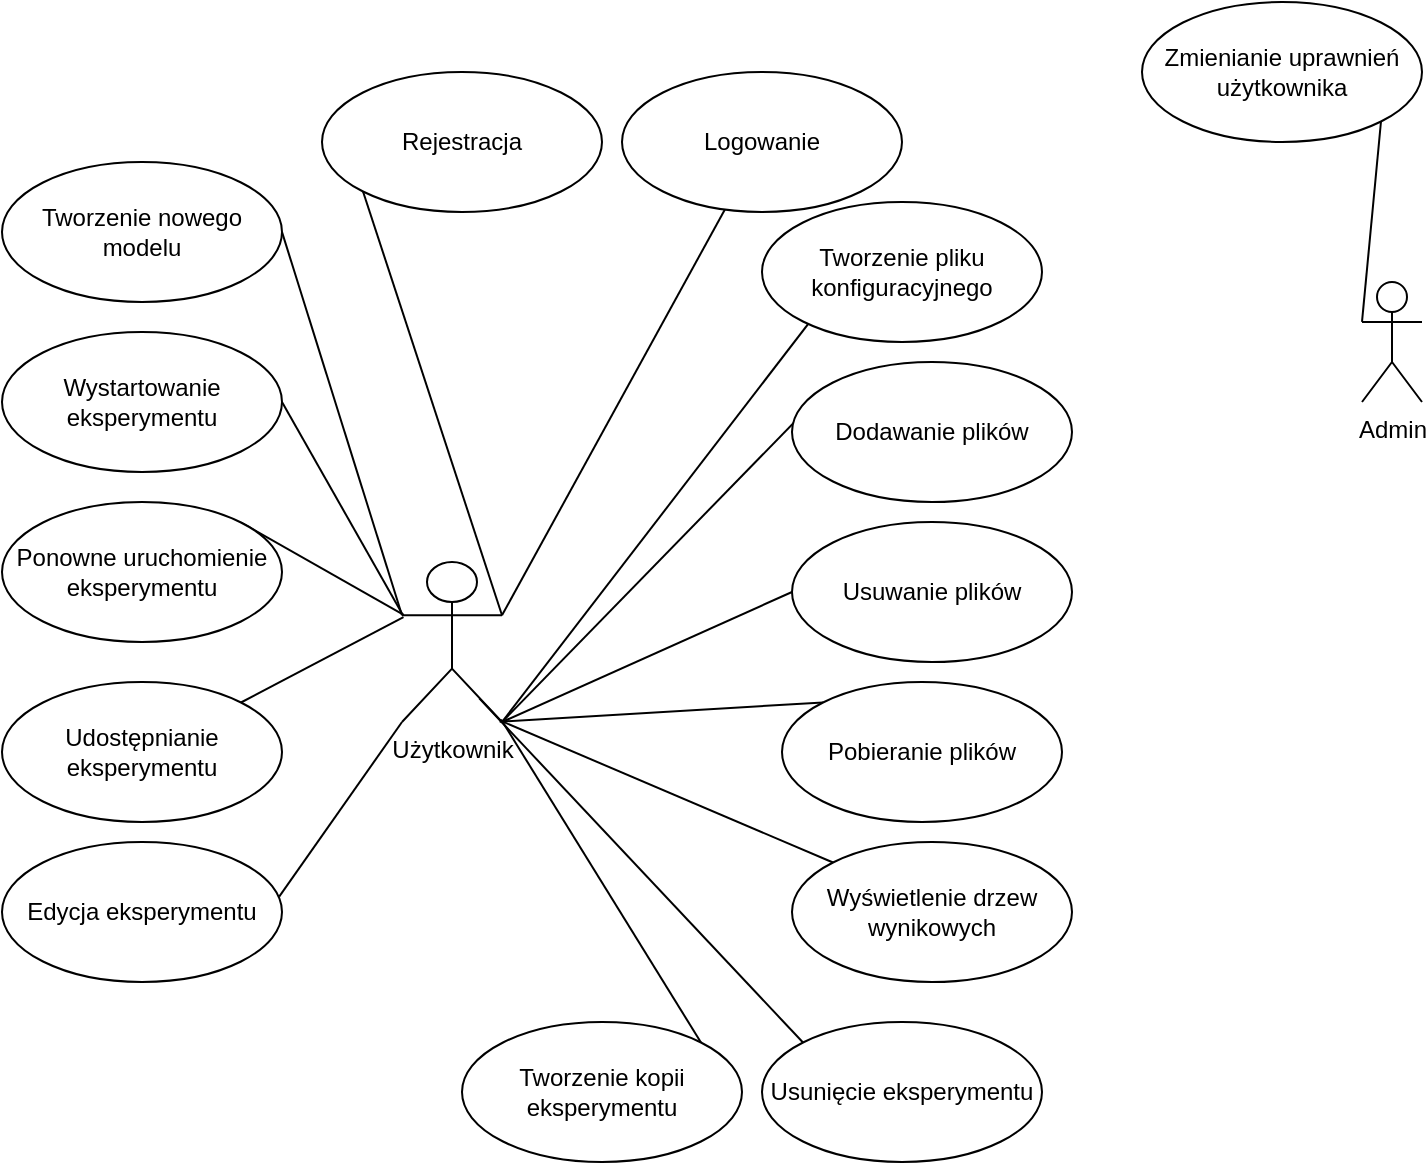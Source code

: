<mxfile version="12.1.7" pages="1"><diagram id="AGod7iX-bJDa9_7eWOhJ" name="Page-1"><mxGraphModel dx="1408" dy="793" grid="1" gridSize="10" guides="1" tooltips="1" connect="1" arrows="1" fold="1" page="1" pageScale="1" pageWidth="850" pageHeight="1100" math="0" shadow="0"><root><mxCell id="0"/><mxCell id="1" parent="0"/><mxCell id="MncmobKZ2XmN_W7pRwLu-1" value="&lt;div&gt;Admin&lt;/div&gt;" style="shape=umlActor;verticalLabelPosition=bottom;labelBackgroundColor=#ffffff;verticalAlign=top;html=1;" vertex="1" parent="1"><mxGeometry x="710" y="140" width="30" height="60" as="geometry"/></mxCell><mxCell id="MncmobKZ2XmN_W7pRwLu-4" value="&lt;div&gt;Użytkownik&lt;/div&gt;&lt;div&gt;&lt;br&gt;&lt;/div&gt;" style="shape=umlActor;verticalLabelPosition=bottom;labelBackgroundColor=#ffffff;verticalAlign=top;html=1;" vertex="1" parent="1"><mxGeometry x="230" y="280" width="50" height="80" as="geometry"/></mxCell><mxCell id="MncmobKZ2XmN_W7pRwLu-29" style="edgeStyle=none;rounded=0;orthogonalLoop=1;jettySize=auto;html=1;exitX=0;exitY=1;exitDx=0;exitDy=0;endArrow=none;endFill=0;entryX=1;entryY=0.333;entryDx=0;entryDy=0;entryPerimeter=0;" edge="1" parent="1" source="MncmobKZ2XmN_W7pRwLu-7" target="MncmobKZ2XmN_W7pRwLu-4"><mxGeometry relative="1" as="geometry"><mxPoint x="180" y="240" as="targetPoint"/></mxGeometry></mxCell><mxCell id="MncmobKZ2XmN_W7pRwLu-7" value="&lt;div&gt;Rejestracja&lt;/div&gt;" style="ellipse;whiteSpace=wrap;html=1;" vertex="1" parent="1"><mxGeometry x="190" y="35" width="140" height="70" as="geometry"/></mxCell><mxCell id="MncmobKZ2XmN_W7pRwLu-26" style="edgeStyle=none;rounded=0;orthogonalLoop=1;jettySize=auto;html=1;entryX=1;entryY=0.333;entryDx=0;entryDy=0;entryPerimeter=0;endArrow=none;endFill=0;" edge="1" parent="1" source="MncmobKZ2XmN_W7pRwLu-8" target="MncmobKZ2XmN_W7pRwLu-4"><mxGeometry relative="1" as="geometry"><mxPoint x="220" y="220" as="targetPoint"/></mxGeometry></mxCell><mxCell id="MncmobKZ2XmN_W7pRwLu-8" value="&lt;div&gt;Logowanie&lt;br&gt;&lt;/div&gt;" style="ellipse;whiteSpace=wrap;html=1;" vertex="1" parent="1"><mxGeometry x="340" y="35" width="140" height="70" as="geometry"/></mxCell><mxCell id="MncmobKZ2XmN_W7pRwLu-30" style="edgeStyle=none;rounded=0;orthogonalLoop=1;jettySize=auto;html=1;exitX=1;exitY=1;exitDx=0;exitDy=0;entryX=0;entryY=0.333;entryDx=0;entryDy=0;entryPerimeter=0;endArrow=none;endFill=0;" edge="1" parent="1" source="MncmobKZ2XmN_W7pRwLu-9" target="MncmobKZ2XmN_W7pRwLu-1"><mxGeometry relative="1" as="geometry"/></mxCell><mxCell id="MncmobKZ2XmN_W7pRwLu-9" value="&lt;div&gt;Zmienianie uprawnień użytkownika&lt;/div&gt;" style="ellipse;whiteSpace=wrap;html=1;" vertex="1" parent="1"><mxGeometry x="600" width="140" height="70" as="geometry"/></mxCell><mxCell id="MncmobKZ2XmN_W7pRwLu-28" style="edgeStyle=none;rounded=0;orthogonalLoop=1;jettySize=auto;html=1;exitX=0;exitY=0;exitDx=0;exitDy=0;endArrow=none;endFill=0;entryX=1;entryY=1;entryDx=0;entryDy=0;entryPerimeter=0;" edge="1" parent="1" source="MncmobKZ2XmN_W7pRwLu-10" target="MncmobKZ2XmN_W7pRwLu-4"><mxGeometry relative="1" as="geometry"><mxPoint x="230" y="350" as="targetPoint"/></mxGeometry></mxCell><mxCell id="MncmobKZ2XmN_W7pRwLu-10" value="Dodawanie plików" style="ellipse;whiteSpace=wrap;html=1;" vertex="1" parent="1"><mxGeometry x="425" y="180" width="140" height="70" as="geometry"/></mxCell><mxCell id="MncmobKZ2XmN_W7pRwLu-27" style="edgeStyle=none;rounded=0;orthogonalLoop=1;jettySize=auto;html=1;exitX=0.5;exitY=0;exitDx=0;exitDy=0;entryX=1;entryY=1;entryDx=0;entryDy=0;entryPerimeter=0;endArrow=none;endFill=0;" edge="1" parent="1" source="MncmobKZ2XmN_W7pRwLu-11" target="MncmobKZ2XmN_W7pRwLu-4"><mxGeometry relative="1" as="geometry"/></mxCell><mxCell id="MncmobKZ2XmN_W7pRwLu-11" value="&lt;div&gt;Tworzenie pliku konfiguracyjnego&lt;/div&gt;" style="ellipse;whiteSpace=wrap;html=1;" vertex="1" parent="1"><mxGeometry x="410" y="100" width="140" height="70" as="geometry"/></mxCell><mxCell id="MncmobKZ2XmN_W7pRwLu-42" style="edgeStyle=none;rounded=0;orthogonalLoop=1;jettySize=auto;html=1;exitX=1;exitY=0.5;exitDx=0;exitDy=0;entryX=0;entryY=0.333;entryDx=0;entryDy=0;entryPerimeter=0;endArrow=none;endFill=0;" edge="1" parent="1" source="MncmobKZ2XmN_W7pRwLu-12" target="MncmobKZ2XmN_W7pRwLu-4"><mxGeometry relative="1" as="geometry"/></mxCell><mxCell id="MncmobKZ2XmN_W7pRwLu-12" value="&lt;div&gt;Tworzenie nowego modelu&lt;/div&gt;" style="ellipse;whiteSpace=wrap;html=1;" vertex="1" parent="1"><mxGeometry x="30" y="80" width="140" height="70" as="geometry"/></mxCell><mxCell id="MncmobKZ2XmN_W7pRwLu-43" style="edgeStyle=none;rounded=0;orthogonalLoop=1;jettySize=auto;html=1;exitX=1;exitY=0.5;exitDx=0;exitDy=0;endArrow=none;endFill=0;entryX=0.013;entryY=0.336;entryDx=0;entryDy=0;entryPerimeter=0;" edge="1" parent="1" source="MncmobKZ2XmN_W7pRwLu-15" target="MncmobKZ2XmN_W7pRwLu-4"><mxGeometry relative="1" as="geometry"><mxPoint x="230" y="320.0" as="targetPoint"/></mxGeometry></mxCell><mxCell id="MncmobKZ2XmN_W7pRwLu-15" value="Wystartowanie eksperymentu" style="ellipse;whiteSpace=wrap;html=1;" vertex="1" parent="1"><mxGeometry x="30" y="165" width="140" height="70" as="geometry"/></mxCell><mxCell id="MncmobKZ2XmN_W7pRwLu-44" style="edgeStyle=none;rounded=0;orthogonalLoop=1;jettySize=auto;html=1;exitX=1;exitY=0;exitDx=0;exitDy=0;endArrow=none;endFill=0;entryX=0.017;entryY=0.33;entryDx=0;entryDy=0;entryPerimeter=0;" edge="1" parent="1" source="MncmobKZ2XmN_W7pRwLu-16" target="MncmobKZ2XmN_W7pRwLu-4"><mxGeometry relative="1" as="geometry"><mxPoint x="230" y="320.0" as="targetPoint"/></mxGeometry></mxCell><mxCell id="MncmobKZ2XmN_W7pRwLu-16" value="&lt;div&gt;Ponowne uruchomienie eksperymentu &lt;br&gt;&lt;/div&gt;" style="ellipse;whiteSpace=wrap;html=1;" vertex="1" parent="1"><mxGeometry x="30" y="250" width="140" height="70" as="geometry"/></mxCell><mxCell id="MncmobKZ2XmN_W7pRwLu-47" style="edgeStyle=none;rounded=0;orthogonalLoop=1;jettySize=auto;html=1;exitX=0;exitY=0;exitDx=0;exitDy=0;endArrow=none;endFill=0;entryX=0.996;entryY=0.995;entryDx=0;entryDy=0;entryPerimeter=0;" edge="1" parent="1" source="MncmobKZ2XmN_W7pRwLu-17" target="MncmobKZ2XmN_W7pRwLu-4"><mxGeometry relative="1" as="geometry"><mxPoint x="290" y="380" as="targetPoint"/></mxGeometry></mxCell><mxCell id="MncmobKZ2XmN_W7pRwLu-17" value="&lt;div&gt;Wyświetlenie drzew wynikowych&lt;br&gt;&lt;/div&gt;" style="ellipse;whiteSpace=wrap;html=1;" vertex="1" parent="1"><mxGeometry x="425" y="420" width="140" height="70" as="geometry"/></mxCell><mxCell id="MncmobKZ2XmN_W7pRwLu-32" value="Edycja eksperymentu" style="ellipse;whiteSpace=wrap;html=1;" vertex="1" parent="1"><mxGeometry x="30" y="420" width="140" height="70" as="geometry"/></mxCell><mxCell id="MncmobKZ2XmN_W7pRwLu-48" style="edgeStyle=none;rounded=0;orthogonalLoop=1;jettySize=auto;html=1;exitX=0;exitY=0;exitDx=0;exitDy=0;entryX=0.773;entryY=0.852;entryDx=0;entryDy=0;entryPerimeter=0;endArrow=none;endFill=0;" edge="1" parent="1" source="MncmobKZ2XmN_W7pRwLu-33" target="MncmobKZ2XmN_W7pRwLu-4"><mxGeometry relative="1" as="geometry"/></mxCell><mxCell id="MncmobKZ2XmN_W7pRwLu-33" value="&lt;div&gt;Usunięcie eksperymentu&lt;/div&gt;" style="ellipse;whiteSpace=wrap;html=1;" vertex="1" parent="1"><mxGeometry x="410" y="510" width="140" height="70" as="geometry"/></mxCell><mxCell id="MncmobKZ2XmN_W7pRwLu-45" style="edgeStyle=none;rounded=0;orthogonalLoop=1;jettySize=auto;html=1;exitX=1;exitY=0;exitDx=0;exitDy=0;endArrow=none;endFill=0;entryX=0.015;entryY=0.344;entryDx=0;entryDy=0;entryPerimeter=0;" edge="1" parent="1" source="MncmobKZ2XmN_W7pRwLu-34" target="MncmobKZ2XmN_W7pRwLu-4"><mxGeometry relative="1" as="geometry"><mxPoint x="230" y="320.0" as="targetPoint"/></mxGeometry></mxCell><mxCell id="MncmobKZ2XmN_W7pRwLu-34" value="Udostępnianie eksperymentu" style="ellipse;whiteSpace=wrap;html=1;" vertex="1" parent="1"><mxGeometry x="30" y="340" width="140" height="70" as="geometry"/></mxCell><mxCell id="MncmobKZ2XmN_W7pRwLu-46" style="edgeStyle=none;rounded=0;orthogonalLoop=1;jettySize=auto;html=1;exitX=1;exitY=0;exitDx=0;exitDy=0;endArrow=none;endFill=0;entryX=0.991;entryY=0.984;entryDx=0;entryDy=0;entryPerimeter=0;" edge="1" parent="1" source="MncmobKZ2XmN_W7pRwLu-35" target="MncmobKZ2XmN_W7pRwLu-4"><mxGeometry relative="1" as="geometry"><mxPoint x="290" y="380" as="targetPoint"/></mxGeometry></mxCell><mxCell id="MncmobKZ2XmN_W7pRwLu-35" value="Tworzenie kopii eksperymentu" style="ellipse;whiteSpace=wrap;html=1;" vertex="1" parent="1"><mxGeometry x="260" y="510" width="140" height="70" as="geometry"/></mxCell><mxCell id="MncmobKZ2XmN_W7pRwLu-51" style="edgeStyle=none;rounded=0;orthogonalLoop=1;jettySize=auto;html=1;exitX=0;exitY=0.5;exitDx=0;exitDy=0;entryX=1;entryY=1;entryDx=0;entryDy=0;entryPerimeter=0;endArrow=none;endFill=0;" edge="1" parent="1" source="MncmobKZ2XmN_W7pRwLu-37" target="MncmobKZ2XmN_W7pRwLu-4"><mxGeometry relative="1" as="geometry"/></mxCell><mxCell id="MncmobKZ2XmN_W7pRwLu-37" value="Usuwanie plików" style="ellipse;whiteSpace=wrap;html=1;" vertex="1" parent="1"><mxGeometry x="425" y="260" width="140" height="70" as="geometry"/></mxCell><mxCell id="MncmobKZ2XmN_W7pRwLu-49" style="edgeStyle=none;rounded=0;orthogonalLoop=1;jettySize=auto;html=1;exitX=0;exitY=0;exitDx=0;exitDy=0;endArrow=none;endFill=0;entryX=0.977;entryY=0.998;entryDx=0;entryDy=0;entryPerimeter=0;" edge="1" parent="1" source="MncmobKZ2XmN_W7pRwLu-38" target="MncmobKZ2XmN_W7pRwLu-4"><mxGeometry relative="1" as="geometry"><mxPoint x="280" y="370" as="targetPoint"/></mxGeometry></mxCell><mxCell id="MncmobKZ2XmN_W7pRwLu-38" value="Pobieranie plików" style="ellipse;whiteSpace=wrap;html=1;" vertex="1" parent="1"><mxGeometry x="420" y="340" width="140" height="70" as="geometry"/></mxCell><mxCell id="MncmobKZ2XmN_W7pRwLu-39" value="" style="endArrow=none;html=1;entryX=0;entryY=1;entryDx=0;entryDy=0;entryPerimeter=0;exitX=0.99;exitY=0.39;exitDx=0;exitDy=0;exitPerimeter=0;" edge="1" parent="1" source="MncmobKZ2XmN_W7pRwLu-32" target="MncmobKZ2XmN_W7pRwLu-4"><mxGeometry width="50" height="50" relative="1" as="geometry"><mxPoint x="30" y="700" as="sourcePoint"/><mxPoint x="80" y="650" as="targetPoint"/></mxGeometry></mxCell></root></mxGraphModel></diagram></mxfile>